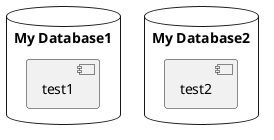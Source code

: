 {
  "sha1": "mwuzkn61234bhjvtt3qwubjx206xars",
  "insertion": {
    "when": "2024-06-03T18:59:35.854Z",
    "user": "plantuml@gmail.com"
  }
}
@startuml
database db1  as "My Database1" {
  [test1]
}
database "My Database2" as db2 {
  [test2]
}
@enduml

